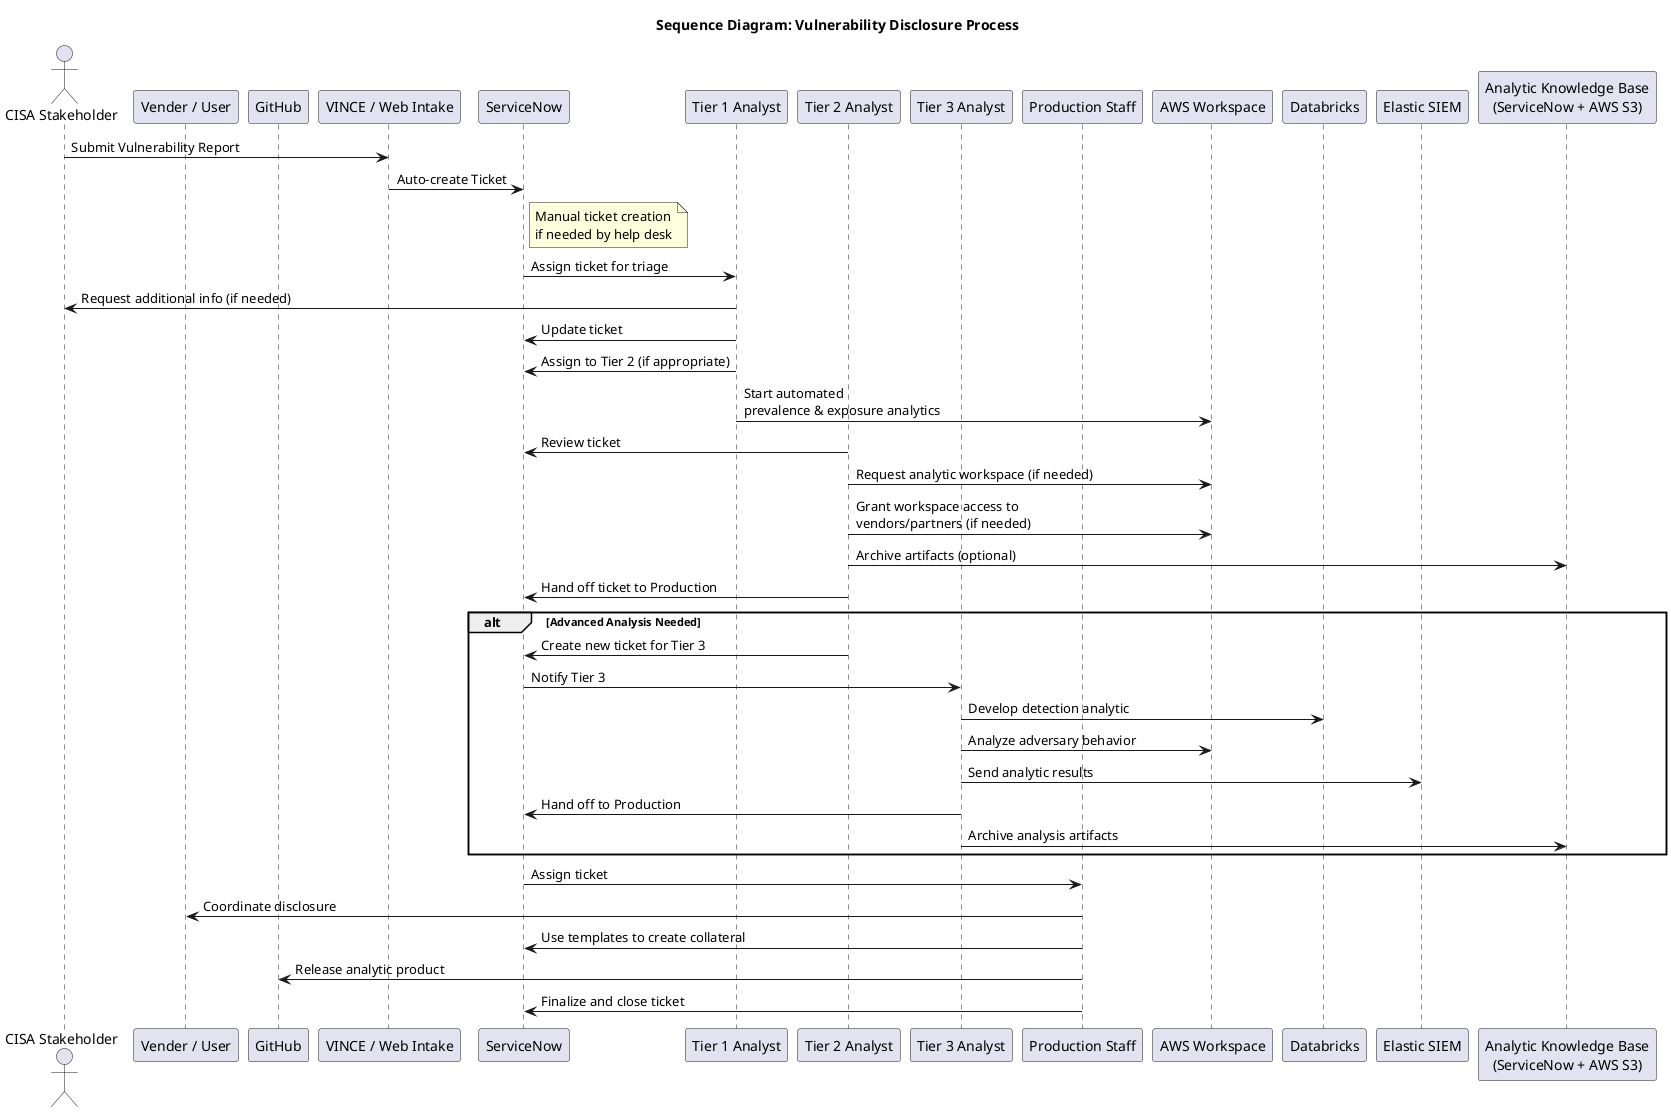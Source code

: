 @startuml
	title Sequence Diagram: Vulnerability Disclosure Process
	
	actor "CISA Stakeholder" as Stakeholder
	participant "Vender / User" as vendor
	participant "GitHub" as github
	participant "VINCE / Web Intake" as VINCE
	participant "ServiceNow" as SN
	participant "Tier 1 Analyst" as T1
	participant "Tier 2 Analyst" as T2
	participant "Tier 3 Analyst" as T3
	participant "Production Staff" as Prod
	participant "AWS Workspace" as AWS
	participant "Databricks" as DBX
	participant "Elastic SIEM" as Elastic
	participant "Analytic Knowledge Base\n(ServiceNow + AWS S3)" as KB
	
	Stakeholder -> VINCE : Submit Vulnerability Report
	VINCE -> SN : Auto-create Ticket
	note right of SN : Manual ticket creation\nif needed by help desk
	
	SN -> T1 : Assign ticket for triage
	T1 -> Stakeholder : Request additional info (if needed)
	T1 -> SN : Update ticket
	T1 -> SN : Assign to Tier 2 (if appropriate)
	T1 -> AWS : Start automated\nprevalence & exposure analytics
	
	T2 -> SN : Review ticket
	T2 -> AWS : Request analytic workspace (if needed)
	T2 -> AWS : Grant workspace access to\nvendors/partners (if needed)
	T2 -> KB : Archive artifacts (optional)
	T2 -> SN : Hand off ticket to Production
	
	alt Advanced Analysis Needed
	T2 -> SN : Create new ticket for Tier 3
	SN -> T3 : Notify Tier 3
	T3 -> DBX : Develop detection analytic
	T3 -> AWS : Analyze adversary behavior
	T3 -> Elastic : Send analytic results
	T3 -> SN : Hand off to Production
	T3 -> KB : Archive analysis artifacts
	end
	
	SN -> Prod : Assign ticket
	Prod -> vendor : Coordinate disclosure
	Prod -> SN : Use templates to create collateral
	Prod -> github : Release analytic product
	Prod -> SN : Finalize and close ticket

@enduml
